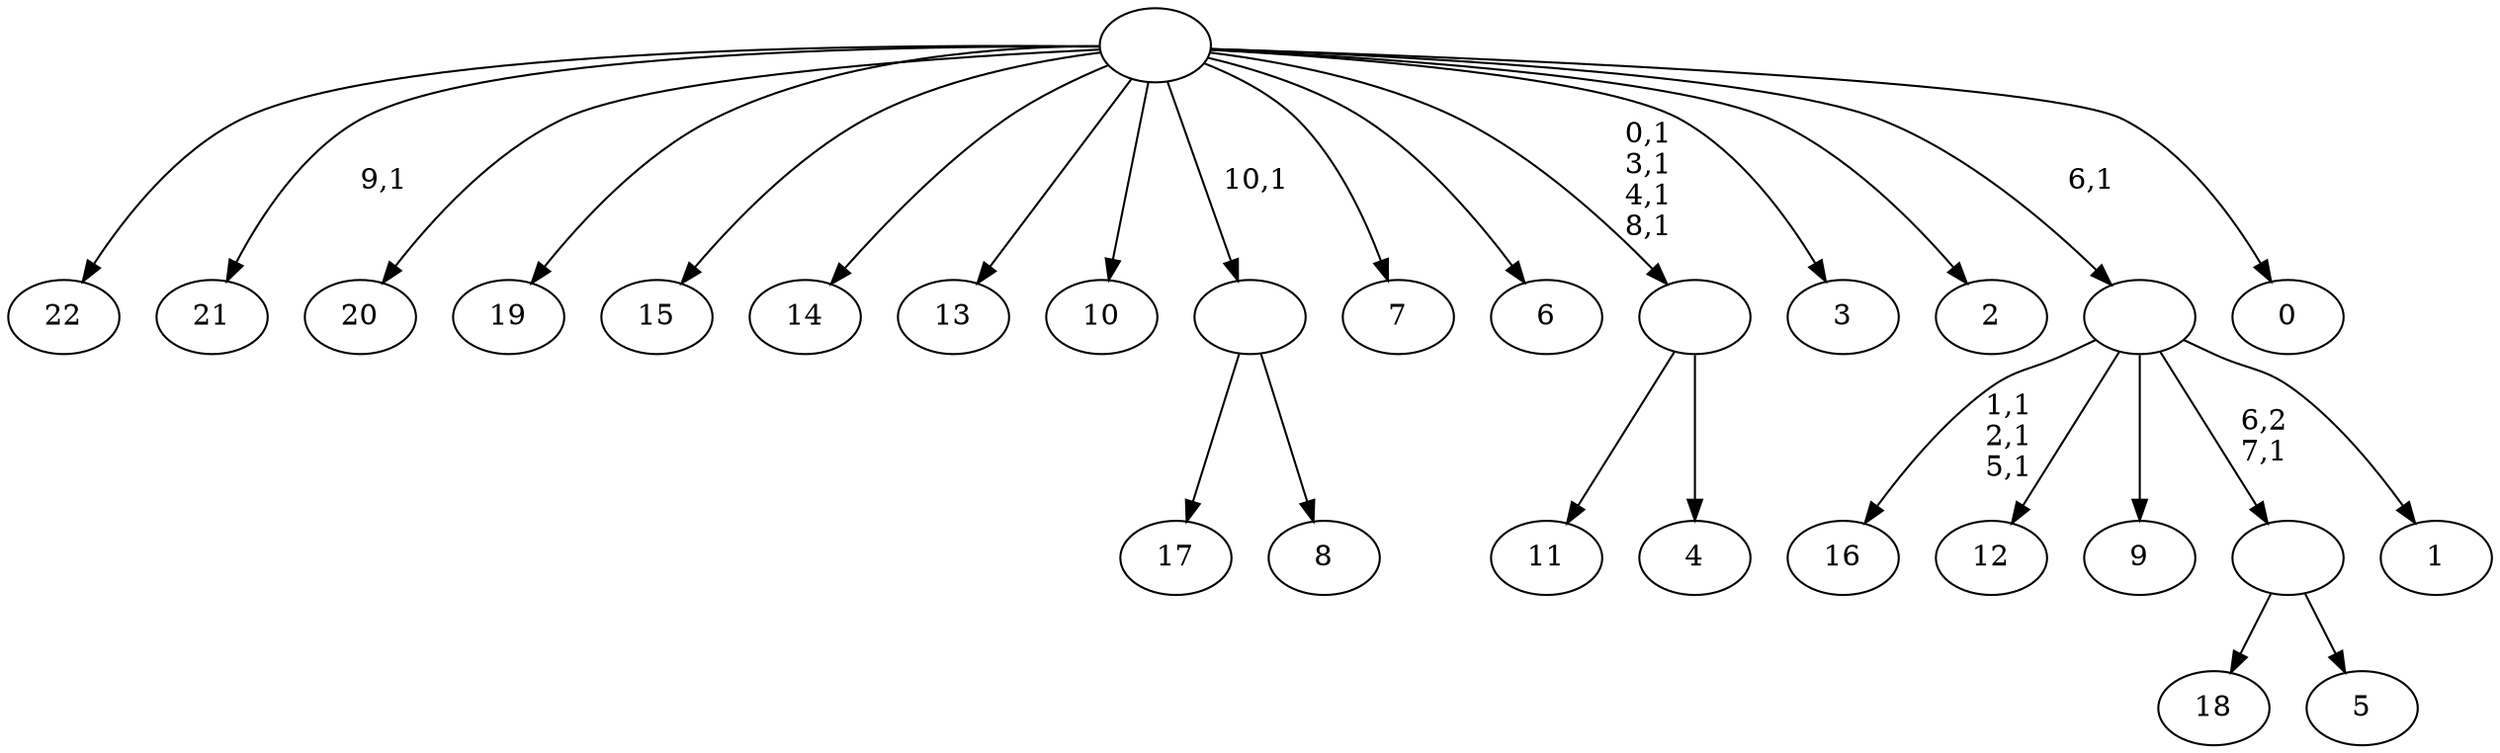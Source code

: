 digraph T {
	34 [label="22"]
	33 [label="21"]
	31 [label="20"]
	30 [label="19"]
	29 [label="18"]
	28 [label="17"]
	27 [label="16"]
	23 [label="15"]
	22 [label="14"]
	21 [label="13"]
	20 [label="12"]
	19 [label="11"]
	18 [label="10"]
	17 [label="9"]
	16 [label="8"]
	15 [label=""]
	14 [label="7"]
	13 [label="6"]
	12 [label="5"]
	11 [label=""]
	10 [label="4"]
	9 [label=""]
	5 [label="3"]
	4 [label="2"]
	3 [label="1"]
	2 [label=""]
	1 [label="0"]
	0 [label=""]
	15 -> 28 [label=""]
	15 -> 16 [label=""]
	11 -> 29 [label=""]
	11 -> 12 [label=""]
	9 -> 19 [label=""]
	9 -> 10 [label=""]
	2 -> 27 [label="1,1\n2,1\n5,1"]
	2 -> 20 [label=""]
	2 -> 17 [label=""]
	2 -> 11 [label="6,2\n7,1"]
	2 -> 3 [label=""]
	0 -> 9 [label="0,1\n3,1\n4,1\n8,1"]
	0 -> 33 [label="9,1"]
	0 -> 34 [label=""]
	0 -> 31 [label=""]
	0 -> 30 [label=""]
	0 -> 23 [label=""]
	0 -> 22 [label=""]
	0 -> 21 [label=""]
	0 -> 18 [label=""]
	0 -> 15 [label="10,1"]
	0 -> 14 [label=""]
	0 -> 13 [label=""]
	0 -> 5 [label=""]
	0 -> 4 [label=""]
	0 -> 2 [label="6,1"]
	0 -> 1 [label=""]
}
